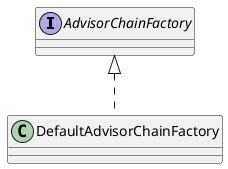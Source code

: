 @startuml

interface AdvisorChainFactory
AdvisorChainFactory <|.. DefaultAdvisorChainFactory

@enduml